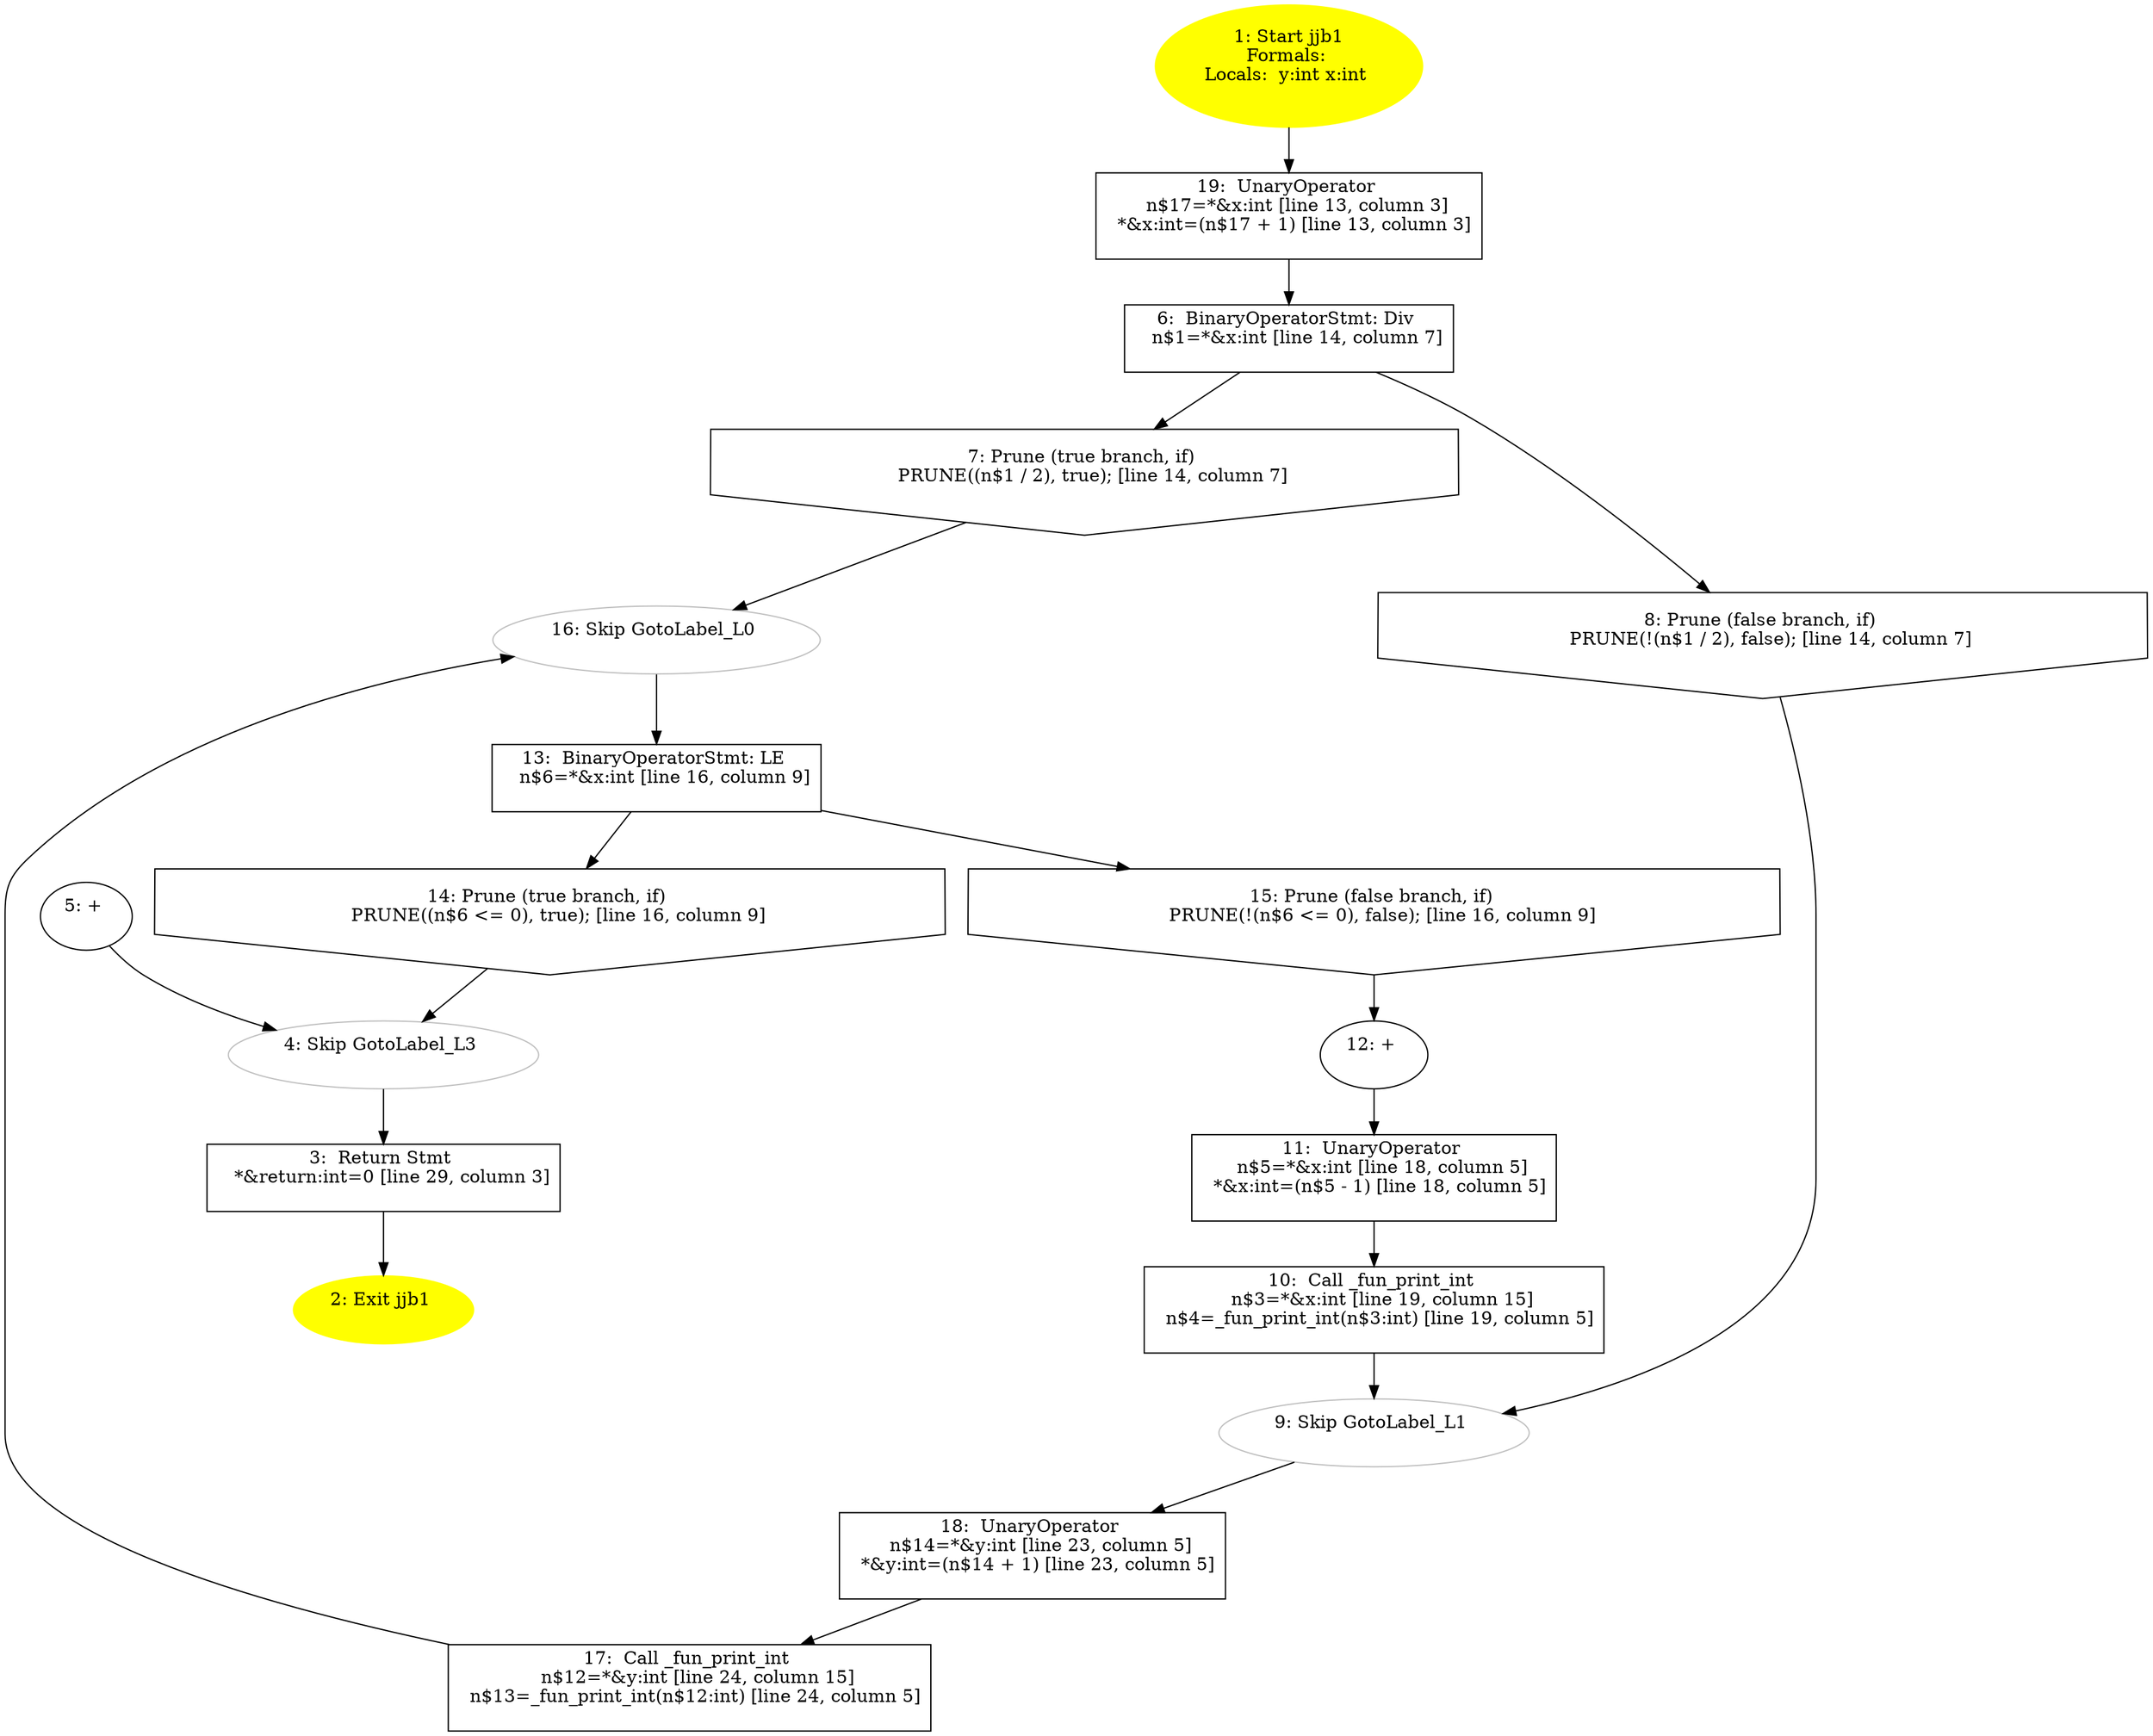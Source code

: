 /* @generated */
digraph cfg {
"jjb1.9d6085e324f8fe61_1" [label="1: Start jjb1\nFormals: \nLocals:  y:int x:int \n  " color=yellow style=filled]
	

	 "jjb1.9d6085e324f8fe61_1" -> "jjb1.9d6085e324f8fe61_19" ;
"jjb1.9d6085e324f8fe61_2" [label="2: Exit jjb1 \n  " color=yellow style=filled]
	

"jjb1.9d6085e324f8fe61_3" [label="3:  Return Stmt \n   *&return:int=0 [line 29, column 3]\n " shape="box"]
	

	 "jjb1.9d6085e324f8fe61_3" -> "jjb1.9d6085e324f8fe61_2" ;
"jjb1.9d6085e324f8fe61_4" [label="4: Skip GotoLabel_L3 \n  " color="gray"]
	

	 "jjb1.9d6085e324f8fe61_4" -> "jjb1.9d6085e324f8fe61_3" ;
"jjb1.9d6085e324f8fe61_5" [label="5: + \n  " ]
	

	 "jjb1.9d6085e324f8fe61_5" -> "jjb1.9d6085e324f8fe61_4" ;
"jjb1.9d6085e324f8fe61_6" [label="6:  BinaryOperatorStmt: Div \n   n$1=*&x:int [line 14, column 7]\n " shape="box"]
	

	 "jjb1.9d6085e324f8fe61_6" -> "jjb1.9d6085e324f8fe61_7" ;
	 "jjb1.9d6085e324f8fe61_6" -> "jjb1.9d6085e324f8fe61_8" ;
"jjb1.9d6085e324f8fe61_7" [label="7: Prune (true branch, if) \n   PRUNE((n$1 / 2), true); [line 14, column 7]\n " shape="invhouse"]
	

	 "jjb1.9d6085e324f8fe61_7" -> "jjb1.9d6085e324f8fe61_16" ;
"jjb1.9d6085e324f8fe61_8" [label="8: Prune (false branch, if) \n   PRUNE(!(n$1 / 2), false); [line 14, column 7]\n " shape="invhouse"]
	

	 "jjb1.9d6085e324f8fe61_8" -> "jjb1.9d6085e324f8fe61_9" ;
"jjb1.9d6085e324f8fe61_9" [label="9: Skip GotoLabel_L1 \n  " color="gray"]
	

	 "jjb1.9d6085e324f8fe61_9" -> "jjb1.9d6085e324f8fe61_18" ;
"jjb1.9d6085e324f8fe61_10" [label="10:  Call _fun_print_int \n   n$3=*&x:int [line 19, column 15]\n  n$4=_fun_print_int(n$3:int) [line 19, column 5]\n " shape="box"]
	

	 "jjb1.9d6085e324f8fe61_10" -> "jjb1.9d6085e324f8fe61_9" ;
"jjb1.9d6085e324f8fe61_11" [label="11:  UnaryOperator \n   n$5=*&x:int [line 18, column 5]\n  *&x:int=(n$5 - 1) [line 18, column 5]\n " shape="box"]
	

	 "jjb1.9d6085e324f8fe61_11" -> "jjb1.9d6085e324f8fe61_10" ;
"jjb1.9d6085e324f8fe61_12" [label="12: + \n  " ]
	

	 "jjb1.9d6085e324f8fe61_12" -> "jjb1.9d6085e324f8fe61_11" ;
"jjb1.9d6085e324f8fe61_13" [label="13:  BinaryOperatorStmt: LE \n   n$6=*&x:int [line 16, column 9]\n " shape="box"]
	

	 "jjb1.9d6085e324f8fe61_13" -> "jjb1.9d6085e324f8fe61_14" ;
	 "jjb1.9d6085e324f8fe61_13" -> "jjb1.9d6085e324f8fe61_15" ;
"jjb1.9d6085e324f8fe61_14" [label="14: Prune (true branch, if) \n   PRUNE((n$6 <= 0), true); [line 16, column 9]\n " shape="invhouse"]
	

	 "jjb1.9d6085e324f8fe61_14" -> "jjb1.9d6085e324f8fe61_4" ;
"jjb1.9d6085e324f8fe61_15" [label="15: Prune (false branch, if) \n   PRUNE(!(n$6 <= 0), false); [line 16, column 9]\n " shape="invhouse"]
	

	 "jjb1.9d6085e324f8fe61_15" -> "jjb1.9d6085e324f8fe61_12" ;
"jjb1.9d6085e324f8fe61_16" [label="16: Skip GotoLabel_L0 \n  " color="gray"]
	

	 "jjb1.9d6085e324f8fe61_16" -> "jjb1.9d6085e324f8fe61_13" ;
"jjb1.9d6085e324f8fe61_17" [label="17:  Call _fun_print_int \n   n$12=*&y:int [line 24, column 15]\n  n$13=_fun_print_int(n$12:int) [line 24, column 5]\n " shape="box"]
	

	 "jjb1.9d6085e324f8fe61_17" -> "jjb1.9d6085e324f8fe61_16" ;
"jjb1.9d6085e324f8fe61_18" [label="18:  UnaryOperator \n   n$14=*&y:int [line 23, column 5]\n  *&y:int=(n$14 + 1) [line 23, column 5]\n " shape="box"]
	

	 "jjb1.9d6085e324f8fe61_18" -> "jjb1.9d6085e324f8fe61_17" ;
"jjb1.9d6085e324f8fe61_19" [label="19:  UnaryOperator \n   n$17=*&x:int [line 13, column 3]\n  *&x:int=(n$17 + 1) [line 13, column 3]\n " shape="box"]
	

	 "jjb1.9d6085e324f8fe61_19" -> "jjb1.9d6085e324f8fe61_6" ;
}
